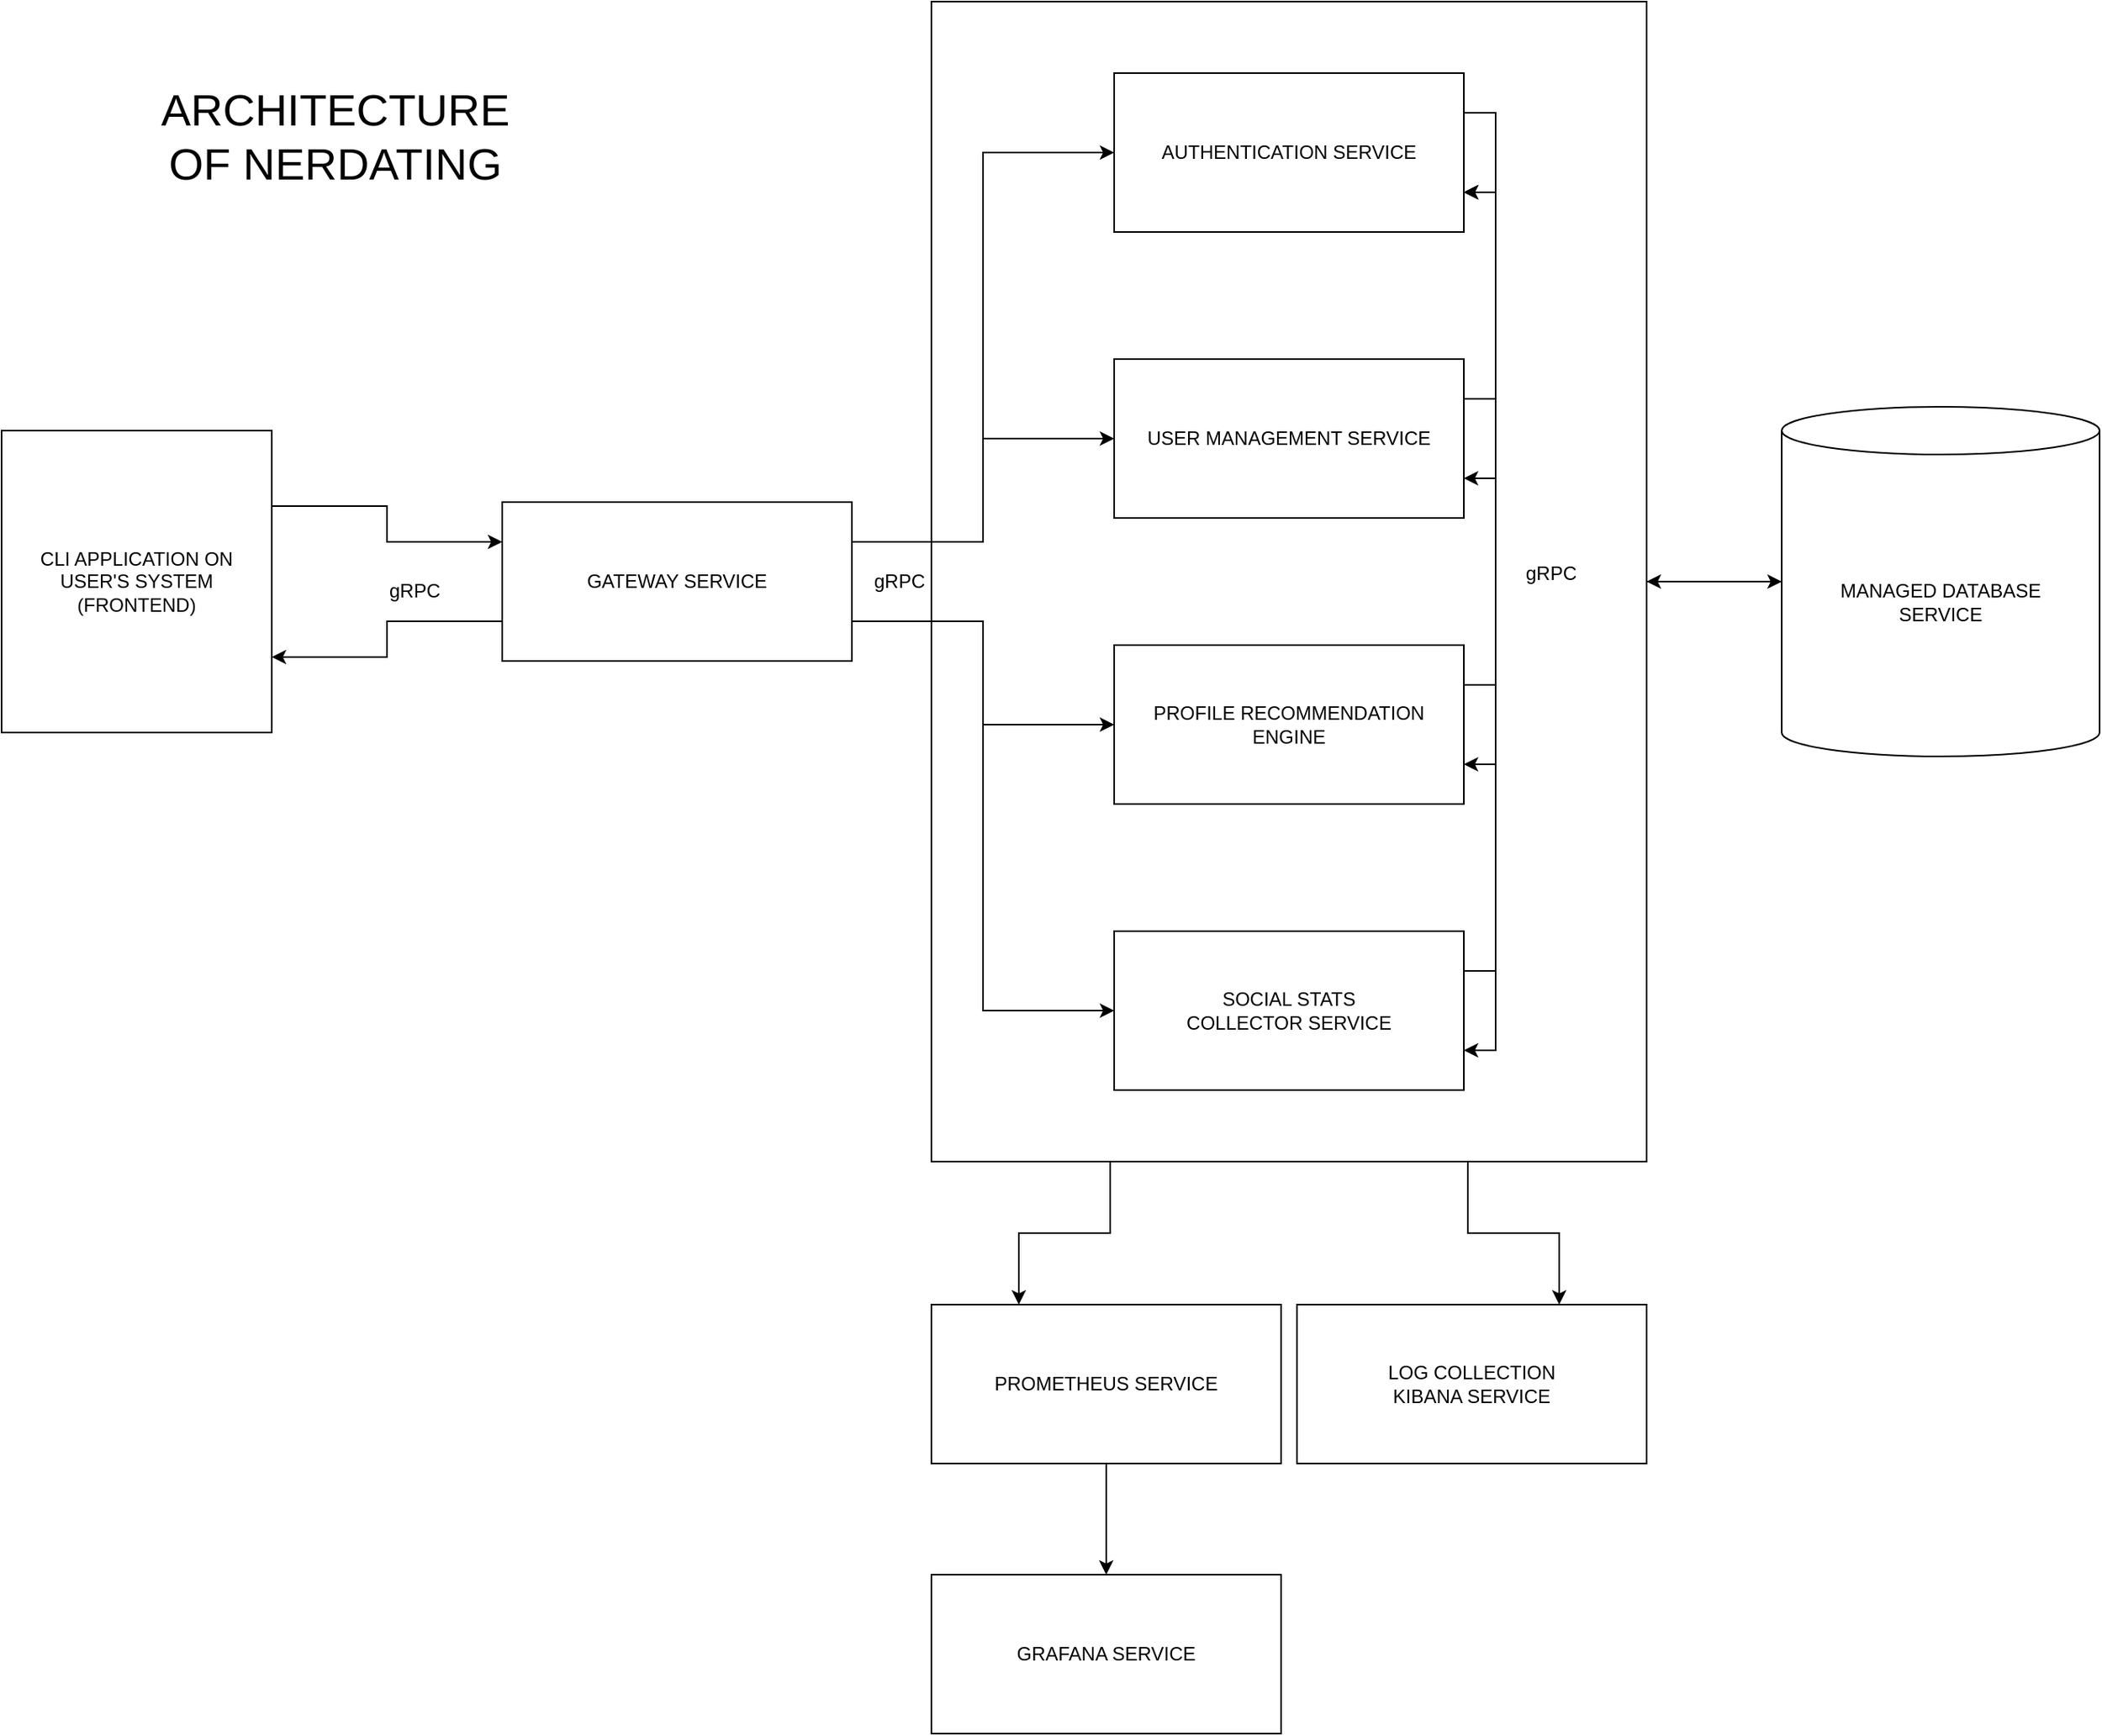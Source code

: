 <mxfile version="20.2.5" type="github">
  <diagram id="_NicEp2t6CpPbq7PptOK" name="Page-1">
    <mxGraphModel dx="1371" dy="880" grid="1" gridSize="10" guides="1" tooltips="1" connect="1" arrows="1" fold="1" page="1" pageScale="1" pageWidth="850" pageHeight="1100" math="0" shadow="0">
      <root>
        <mxCell id="0" />
        <mxCell id="1" parent="0" />
        <mxCell id="BQYwG80-6be2yZN5s-Ls-39" style="edgeStyle=orthogonalEdgeStyle;rounded=0;orthogonalLoop=1;jettySize=auto;html=1;entryX=0;entryY=0.5;entryDx=0;entryDy=0;entryPerimeter=0;" edge="1" parent="1" source="BQYwG80-6be2yZN5s-Ls-23" target="BQYwG80-6be2yZN5s-Ls-22">
          <mxGeometry relative="1" as="geometry" />
        </mxCell>
        <mxCell id="BQYwG80-6be2yZN5s-Ls-43" style="edgeStyle=orthogonalEdgeStyle;rounded=0;orthogonalLoop=1;jettySize=auto;html=1;exitX=0.75;exitY=1;exitDx=0;exitDy=0;entryX=0.75;entryY=0;entryDx=0;entryDy=0;" edge="1" parent="1" source="BQYwG80-6be2yZN5s-Ls-23" target="BQYwG80-6be2yZN5s-Ls-21">
          <mxGeometry relative="1" as="geometry" />
        </mxCell>
        <mxCell id="BQYwG80-6be2yZN5s-Ls-45" style="edgeStyle=orthogonalEdgeStyle;rounded=0;orthogonalLoop=1;jettySize=auto;html=1;exitX=0.25;exitY=1;exitDx=0;exitDy=0;entryX=0.25;entryY=0;entryDx=0;entryDy=0;" edge="1" parent="1" source="BQYwG80-6be2yZN5s-Ls-23" target="BQYwG80-6be2yZN5s-Ls-19">
          <mxGeometry relative="1" as="geometry" />
        </mxCell>
        <mxCell id="BQYwG80-6be2yZN5s-Ls-23" value="" style="rounded=0;whiteSpace=wrap;html=1;" vertex="1" parent="1">
          <mxGeometry x="695" y="50" width="450" height="730" as="geometry" />
        </mxCell>
        <mxCell id="BQYwG80-6be2yZN5s-Ls-1" value="ARCHITECTURE OF NERDATING" style="text;html=1;strokeColor=none;fillColor=none;align=center;verticalAlign=middle;whiteSpace=wrap;rounded=0;fontSize=28;" vertex="1" parent="1">
          <mxGeometry x="210" y="120" width="220" height="30" as="geometry" />
        </mxCell>
        <mxCell id="BQYwG80-6be2yZN5s-Ls-24" style="edgeStyle=orthogonalEdgeStyle;rounded=0;orthogonalLoop=1;jettySize=auto;html=1;exitX=1;exitY=0.25;exitDx=0;exitDy=0;entryX=0;entryY=0.25;entryDx=0;entryDy=0;" edge="1" parent="1" source="BQYwG80-6be2yZN5s-Ls-2" target="BQYwG80-6be2yZN5s-Ls-18">
          <mxGeometry relative="1" as="geometry" />
        </mxCell>
        <mxCell id="BQYwG80-6be2yZN5s-Ls-2" value="&lt;div&gt;CLI APPLICATION ON USER&#39;S SYSTEM&lt;/div&gt;&lt;div&gt;(FRONTEND)&lt;br&gt;&lt;/div&gt;" style="rounded=0;whiteSpace=wrap;html=1;" vertex="1" parent="1">
          <mxGeometry x="110" y="320" width="170" height="190" as="geometry" />
        </mxCell>
        <mxCell id="BQYwG80-6be2yZN5s-Ls-34" style="edgeStyle=orthogonalEdgeStyle;rounded=0;orthogonalLoop=1;jettySize=auto;html=1;exitX=1;exitY=0.25;exitDx=0;exitDy=0;entryX=1;entryY=0.75;entryDx=0;entryDy=0;" edge="1" parent="1" source="BQYwG80-6be2yZN5s-Ls-12" target="BQYwG80-6be2yZN5s-Ls-15">
          <mxGeometry relative="1" as="geometry" />
        </mxCell>
        <mxCell id="BQYwG80-6be2yZN5s-Ls-36" style="edgeStyle=orthogonalEdgeStyle;rounded=0;orthogonalLoop=1;jettySize=auto;html=1;exitX=1;exitY=0.25;exitDx=0;exitDy=0;entryX=1;entryY=0.75;entryDx=0;entryDy=0;" edge="1" parent="1" source="BQYwG80-6be2yZN5s-Ls-12" target="BQYwG80-6be2yZN5s-Ls-16">
          <mxGeometry relative="1" as="geometry" />
        </mxCell>
        <mxCell id="BQYwG80-6be2yZN5s-Ls-38" style="edgeStyle=orthogonalEdgeStyle;rounded=0;orthogonalLoop=1;jettySize=auto;html=1;exitX=1;exitY=0.25;exitDx=0;exitDy=0;entryX=1;entryY=0.75;entryDx=0;entryDy=0;" edge="1" parent="1" source="BQYwG80-6be2yZN5s-Ls-12" target="BQYwG80-6be2yZN5s-Ls-14">
          <mxGeometry relative="1" as="geometry" />
        </mxCell>
        <mxCell id="BQYwG80-6be2yZN5s-Ls-12" value="AUTHENTICATION SERVICE" style="rounded=0;whiteSpace=wrap;html=1;" vertex="1" parent="1">
          <mxGeometry x="810" y="95" width="220" height="100" as="geometry" />
        </mxCell>
        <mxCell id="BQYwG80-6be2yZN5s-Ls-37" style="edgeStyle=orthogonalEdgeStyle;rounded=0;orthogonalLoop=1;jettySize=auto;html=1;exitX=1;exitY=0.25;exitDx=0;exitDy=0;entryX=1;entryY=0.75;entryDx=0;entryDy=0;" edge="1" parent="1" source="BQYwG80-6be2yZN5s-Ls-14" target="BQYwG80-6be2yZN5s-Ls-12">
          <mxGeometry relative="1" as="geometry" />
        </mxCell>
        <mxCell id="BQYwG80-6be2yZN5s-Ls-14" value="&lt;div&gt;USER MANAGEMENT SERVICE&lt;/div&gt;" style="rounded=0;whiteSpace=wrap;html=1;" vertex="1" parent="1">
          <mxGeometry x="810" y="275" width="220" height="100" as="geometry" />
        </mxCell>
        <mxCell id="BQYwG80-6be2yZN5s-Ls-33" style="edgeStyle=orthogonalEdgeStyle;rounded=0;orthogonalLoop=1;jettySize=auto;html=1;exitX=1;exitY=0.25;exitDx=0;exitDy=0;entryX=1;entryY=0.75;entryDx=0;entryDy=0;" edge="1" parent="1" source="BQYwG80-6be2yZN5s-Ls-15" target="BQYwG80-6be2yZN5s-Ls-12">
          <mxGeometry relative="1" as="geometry" />
        </mxCell>
        <mxCell id="BQYwG80-6be2yZN5s-Ls-15" value="&lt;div&gt;PROFILE RECOMMENDATION&lt;/div&gt;&lt;div&gt;ENGINE&lt;br&gt;&lt;/div&gt;" style="rounded=0;whiteSpace=wrap;html=1;" vertex="1" parent="1">
          <mxGeometry x="810" y="455" width="220" height="100" as="geometry" />
        </mxCell>
        <mxCell id="BQYwG80-6be2yZN5s-Ls-35" style="edgeStyle=orthogonalEdgeStyle;rounded=0;orthogonalLoop=1;jettySize=auto;html=1;exitX=1;exitY=0.25;exitDx=0;exitDy=0;entryX=1;entryY=0.75;entryDx=0;entryDy=0;" edge="1" parent="1" source="BQYwG80-6be2yZN5s-Ls-16" target="BQYwG80-6be2yZN5s-Ls-12">
          <mxGeometry relative="1" as="geometry" />
        </mxCell>
        <mxCell id="BQYwG80-6be2yZN5s-Ls-16" value="&lt;div&gt;SOCIAL STATS &lt;br&gt;&lt;/div&gt;&lt;div&gt;COLLECTOR SERVICE&lt;/div&gt;" style="rounded=0;whiteSpace=wrap;html=1;" vertex="1" parent="1">
          <mxGeometry x="810" y="635" width="220" height="100" as="geometry" />
        </mxCell>
        <mxCell id="BQYwG80-6be2yZN5s-Ls-25" style="edgeStyle=orthogonalEdgeStyle;rounded=0;orthogonalLoop=1;jettySize=auto;html=1;exitX=0;exitY=0.75;exitDx=0;exitDy=0;entryX=1;entryY=0.75;entryDx=0;entryDy=0;" edge="1" parent="1" source="BQYwG80-6be2yZN5s-Ls-18" target="BQYwG80-6be2yZN5s-Ls-2">
          <mxGeometry relative="1" as="geometry" />
        </mxCell>
        <mxCell id="BQYwG80-6be2yZN5s-Ls-26" style="edgeStyle=orthogonalEdgeStyle;rounded=0;orthogonalLoop=1;jettySize=auto;html=1;exitX=1;exitY=0.25;exitDx=0;exitDy=0;entryX=0;entryY=0.5;entryDx=0;entryDy=0;" edge="1" parent="1" source="BQYwG80-6be2yZN5s-Ls-18" target="BQYwG80-6be2yZN5s-Ls-12">
          <mxGeometry relative="1" as="geometry" />
        </mxCell>
        <mxCell id="BQYwG80-6be2yZN5s-Ls-27" style="edgeStyle=orthogonalEdgeStyle;rounded=0;orthogonalLoop=1;jettySize=auto;html=1;exitX=1;exitY=0.25;exitDx=0;exitDy=0;entryX=0;entryY=0.5;entryDx=0;entryDy=0;" edge="1" parent="1" source="BQYwG80-6be2yZN5s-Ls-18" target="BQYwG80-6be2yZN5s-Ls-14">
          <mxGeometry relative="1" as="geometry" />
        </mxCell>
        <mxCell id="BQYwG80-6be2yZN5s-Ls-28" style="edgeStyle=orthogonalEdgeStyle;rounded=0;orthogonalLoop=1;jettySize=auto;html=1;exitX=1;exitY=0.75;exitDx=0;exitDy=0;entryX=0;entryY=0.5;entryDx=0;entryDy=0;" edge="1" parent="1" source="BQYwG80-6be2yZN5s-Ls-18" target="BQYwG80-6be2yZN5s-Ls-15">
          <mxGeometry relative="1" as="geometry" />
        </mxCell>
        <mxCell id="BQYwG80-6be2yZN5s-Ls-29" style="edgeStyle=orthogonalEdgeStyle;rounded=0;orthogonalLoop=1;jettySize=auto;html=1;exitX=1;exitY=0.75;exitDx=0;exitDy=0;entryX=0;entryY=0.5;entryDx=0;entryDy=0;" edge="1" parent="1" source="BQYwG80-6be2yZN5s-Ls-18" target="BQYwG80-6be2yZN5s-Ls-16">
          <mxGeometry relative="1" as="geometry" />
        </mxCell>
        <mxCell id="BQYwG80-6be2yZN5s-Ls-18" value="GATEWAY SERVICE" style="rounded=0;whiteSpace=wrap;html=1;" vertex="1" parent="1">
          <mxGeometry x="425" y="365" width="220" height="100" as="geometry" />
        </mxCell>
        <mxCell id="BQYwG80-6be2yZN5s-Ls-42" style="edgeStyle=orthogonalEdgeStyle;rounded=0;orthogonalLoop=1;jettySize=auto;html=1;" edge="1" parent="1" source="BQYwG80-6be2yZN5s-Ls-19" target="BQYwG80-6be2yZN5s-Ls-20">
          <mxGeometry relative="1" as="geometry" />
        </mxCell>
        <mxCell id="BQYwG80-6be2yZN5s-Ls-19" value="PROMETHEUS SERVICE" style="rounded=0;whiteSpace=wrap;html=1;" vertex="1" parent="1">
          <mxGeometry x="695" y="870" width="220" height="100" as="geometry" />
        </mxCell>
        <mxCell id="BQYwG80-6be2yZN5s-Ls-20" value="GRAFANA SERVICE" style="rounded=0;whiteSpace=wrap;html=1;" vertex="1" parent="1">
          <mxGeometry x="695" y="1040" width="220" height="100" as="geometry" />
        </mxCell>
        <mxCell id="BQYwG80-6be2yZN5s-Ls-21" value="&lt;div&gt;LOG COLLECTION&lt;/div&gt;&lt;div&gt;KIBANA SERVICE&lt;br&gt;&lt;/div&gt;" style="rounded=0;whiteSpace=wrap;html=1;" vertex="1" parent="1">
          <mxGeometry x="925" y="870" width="220" height="100" as="geometry" />
        </mxCell>
        <mxCell id="BQYwG80-6be2yZN5s-Ls-40" style="edgeStyle=orthogonalEdgeStyle;rounded=0;orthogonalLoop=1;jettySize=auto;html=1;exitX=0;exitY=0.5;exitDx=0;exitDy=0;exitPerimeter=0;entryX=1;entryY=0.5;entryDx=0;entryDy=0;" edge="1" parent="1" source="BQYwG80-6be2yZN5s-Ls-22" target="BQYwG80-6be2yZN5s-Ls-23">
          <mxGeometry relative="1" as="geometry" />
        </mxCell>
        <mxCell id="BQYwG80-6be2yZN5s-Ls-22" value="&lt;div&gt;MANAGED DATABASE &lt;br&gt;&lt;/div&gt;&lt;div&gt;SERVICE&lt;/div&gt;" style="shape=cylinder3;whiteSpace=wrap;html=1;boundedLbl=1;backgroundOutline=1;size=15;" vertex="1" parent="1">
          <mxGeometry x="1230" y="305" width="200" height="220" as="geometry" />
        </mxCell>
        <mxCell id="BQYwG80-6be2yZN5s-Ls-46" value="&lt;font style=&quot;font-size: 12px;&quot;&gt;gRPC&lt;/font&gt;" style="text;html=1;strokeColor=none;fillColor=none;align=center;verticalAlign=middle;whiteSpace=wrap;rounded=0;fontSize=28;" vertex="1" parent="1">
          <mxGeometry x="340" y="400" width="60" height="30" as="geometry" />
        </mxCell>
        <mxCell id="BQYwG80-6be2yZN5s-Ls-47" value="&lt;font style=&quot;font-size: 12px;&quot;&gt;gRPC&lt;/font&gt;" style="text;whiteSpace=wrap;html=1;fontSize=12;align=center;verticalAlign=middle;" vertex="1" parent="1">
          <mxGeometry x="640" y="395" width="70" height="40" as="geometry" />
        </mxCell>
        <mxCell id="BQYwG80-6be2yZN5s-Ls-48" value="&lt;font style=&quot;font-size: 12px;&quot;&gt;gRPC&lt;/font&gt;" style="text;whiteSpace=wrap;html=1;fontSize=12;align=center;verticalAlign=middle;" vertex="1" parent="1">
          <mxGeometry x="1050" y="390" width="70" height="40" as="geometry" />
        </mxCell>
      </root>
    </mxGraphModel>
  </diagram>
</mxfile>
